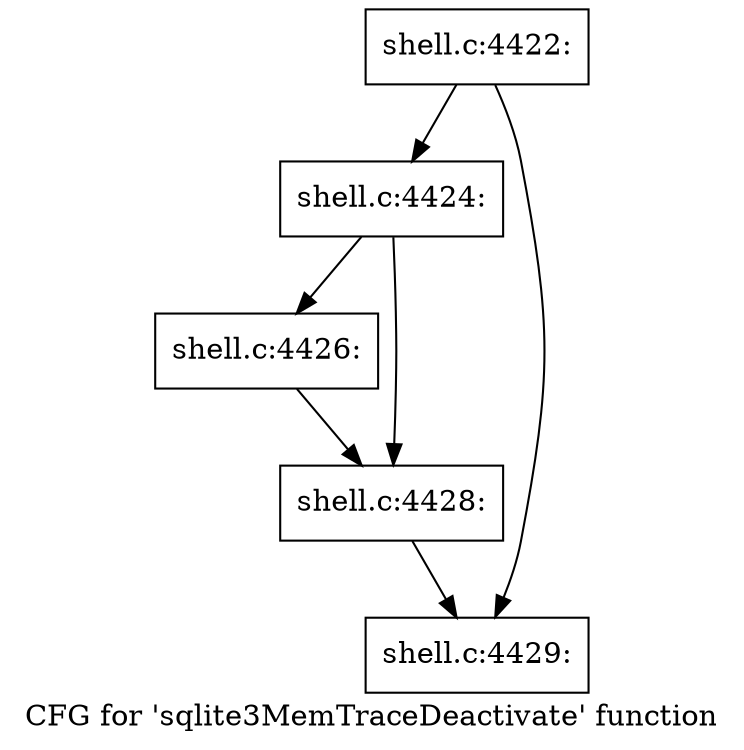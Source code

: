 digraph "CFG for 'sqlite3MemTraceDeactivate' function" {
	label="CFG for 'sqlite3MemTraceDeactivate' function";

	Node0x5602762e9680 [shape=record,label="{shell.c:4422:}"];
	Node0x5602762e9680 -> Node0x5602762f60f0;
	Node0x5602762e9680 -> Node0x5602762f6140;
	Node0x5602762f60f0 [shape=record,label="{shell.c:4424:}"];
	Node0x5602762f60f0 -> Node0x5602762f9430;
	Node0x5602762f60f0 -> Node0x5602762f9480;
	Node0x5602762f9430 [shape=record,label="{shell.c:4426:}"];
	Node0x5602762f9430 -> Node0x5602762f9480;
	Node0x5602762f9480 [shape=record,label="{shell.c:4428:}"];
	Node0x5602762f9480 -> Node0x5602762f6140;
	Node0x5602762f6140 [shape=record,label="{shell.c:4429:}"];
}
